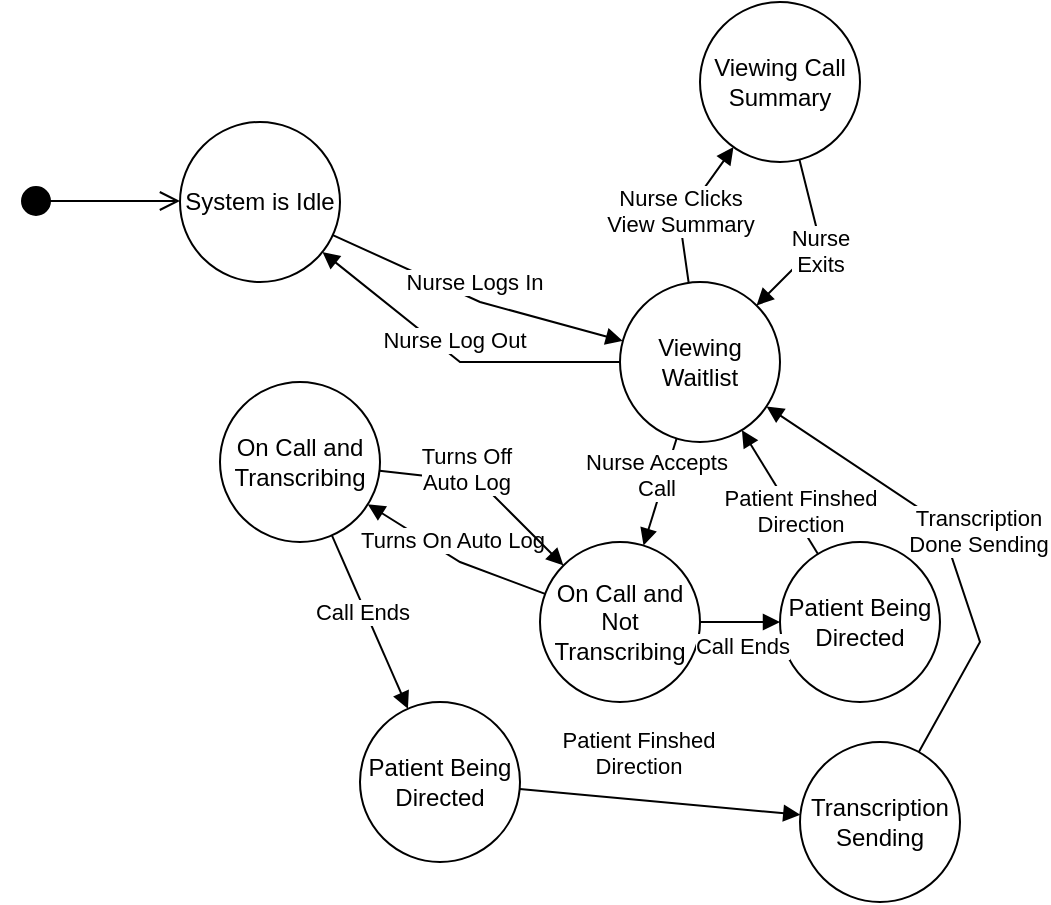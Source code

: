 <mxfile version="24.8.0">
  <diagram name="Page-1" id="sxiHabMewd0oX9gJ2LRB">
    <mxGraphModel dx="918" dy="362" grid="1" gridSize="10" guides="1" tooltips="1" connect="1" arrows="1" fold="1" page="1" pageScale="1" pageWidth="850" pageHeight="1100" math="0" shadow="0">
      <root>
        <mxCell id="0" />
        <mxCell id="1" parent="0" />
        <mxCell id="oJBBDkfFIxPI2WfVs7z5-1" value="System is Idle" style="ellipse;whiteSpace=wrap;html=1;aspect=fixed;" parent="1" vertex="1">
          <mxGeometry x="340" y="220" width="80" height="80" as="geometry" />
        </mxCell>
        <mxCell id="oJBBDkfFIxPI2WfVs7z5-3" value="Nurse Logs In" style="html=1;verticalAlign=bottom;endArrow=block;curved=0;rounded=0;" parent="1" source="oJBBDkfFIxPI2WfVs7z5-1" target="oJBBDkfFIxPI2WfVs7z5-5" edge="1">
          <mxGeometry width="80" relative="1" as="geometry">
            <mxPoint x="250" y="230" as="sourcePoint" />
            <mxPoint x="350" y="310" as="targetPoint" />
            <Array as="points">
              <mxPoint x="490" y="310" />
            </Array>
          </mxGeometry>
        </mxCell>
        <mxCell id="oJBBDkfFIxPI2WfVs7z5-4" value="Nurse Log Out" style="html=1;verticalAlign=bottom;endArrow=block;curved=0;rounded=0;" parent="1" source="oJBBDkfFIxPI2WfVs7z5-5" target="oJBBDkfFIxPI2WfVs7z5-1" edge="1">
          <mxGeometry width="80" relative="1" as="geometry">
            <mxPoint x="340.164" y="336.379" as="sourcePoint" />
            <mxPoint x="220" y="390" as="targetPoint" />
            <Array as="points">
              <mxPoint x="480" y="340" />
            </Array>
          </mxGeometry>
        </mxCell>
        <mxCell id="oJBBDkfFIxPI2WfVs7z5-5" value="Viewing Waitlist" style="ellipse;whiteSpace=wrap;html=1;aspect=fixed;" parent="1" vertex="1">
          <mxGeometry x="560" y="300" width="80" height="80" as="geometry" />
        </mxCell>
        <mxCell id="oJBBDkfFIxPI2WfVs7z5-8" value="On Call and Not Transcribing" style="ellipse;whiteSpace=wrap;html=1;aspect=fixed;" parent="1" vertex="1">
          <mxGeometry x="520" y="430" width="80" height="80" as="geometry" />
        </mxCell>
        <mxCell id="oJBBDkfFIxPI2WfVs7z5-9" value="Nurse Accepts&lt;div&gt;Call&lt;/div&gt;" style="html=1;verticalAlign=bottom;endArrow=block;curved=0;rounded=0;" parent="1" source="oJBBDkfFIxPI2WfVs7z5-5" target="oJBBDkfFIxPI2WfVs7z5-8" edge="1">
          <mxGeometry x="0.25" width="80" relative="1" as="geometry">
            <mxPoint x="540" y="410" as="sourcePoint" />
            <mxPoint x="620" y="410" as="targetPoint" />
            <Array as="points" />
            <mxPoint as="offset" />
          </mxGeometry>
        </mxCell>
        <mxCell id="oJBBDkfFIxPI2WfVs7z5-10" value="On Call and Transcribing" style="ellipse;whiteSpace=wrap;html=1;aspect=fixed;" parent="1" vertex="1">
          <mxGeometry x="360" y="350" width="80" height="80" as="geometry" />
        </mxCell>
        <mxCell id="oJBBDkfFIxPI2WfVs7z5-12" value="Viewing Call Summary" style="ellipse;whiteSpace=wrap;html=1;aspect=fixed;" parent="1" vertex="1">
          <mxGeometry x="600" y="160" width="80" height="80" as="geometry" />
        </mxCell>
        <mxCell id="oJBBDkfFIxPI2WfVs7z5-13" value="Nurse Clicks&lt;div&gt;View Summary&lt;/div&gt;" style="html=1;verticalAlign=bottom;endArrow=block;curved=0;rounded=0;" parent="1" source="oJBBDkfFIxPI2WfVs7z5-5" target="oJBBDkfFIxPI2WfVs7z5-12" edge="1">
          <mxGeometry x="-0.458" y="1" width="80" relative="1" as="geometry">
            <mxPoint x="490" y="250" as="sourcePoint" />
            <mxPoint x="570" y="250" as="targetPoint" />
            <Array as="points">
              <mxPoint x="590" y="270" />
            </Array>
            <mxPoint as="offset" />
          </mxGeometry>
        </mxCell>
        <mxCell id="oJBBDkfFIxPI2WfVs7z5-14" value="Nurse&lt;div&gt;Exits&lt;/div&gt;" style="html=1;verticalAlign=bottom;endArrow=block;curved=0;rounded=0;" parent="1" source="oJBBDkfFIxPI2WfVs7z5-12" target="oJBBDkfFIxPI2WfVs7z5-5" edge="1">
          <mxGeometry x="0.297" y="14" width="80" relative="1" as="geometry">
            <mxPoint x="670" y="290" as="sourcePoint" />
            <mxPoint x="750" y="290" as="targetPoint" />
            <Array as="points">
              <mxPoint x="660" y="280" />
            </Array>
            <mxPoint as="offset" />
          </mxGeometry>
        </mxCell>
        <mxCell id="oJBBDkfFIxPI2WfVs7z5-15" value="Turns On Auto Log" style="html=1;verticalAlign=bottom;endArrow=block;curved=0;rounded=0;" parent="1" source="oJBBDkfFIxPI2WfVs7z5-8" target="oJBBDkfFIxPI2WfVs7z5-10" edge="1">
          <mxGeometry width="80" relative="1" as="geometry">
            <mxPoint x="460" y="480" as="sourcePoint" />
            <mxPoint x="540" y="480" as="targetPoint" />
            <Array as="points">
              <mxPoint x="480" y="440" />
            </Array>
          </mxGeometry>
        </mxCell>
        <mxCell id="oJBBDkfFIxPI2WfVs7z5-16" value="Turns Off&lt;div&gt;Auto Log&lt;/div&gt;" style="html=1;verticalAlign=bottom;endArrow=block;curved=0;rounded=0;" parent="1" source="oJBBDkfFIxPI2WfVs7z5-10" target="oJBBDkfFIxPI2WfVs7z5-8" edge="1">
          <mxGeometry x="-0.035" y="-10" width="80" relative="1" as="geometry">
            <mxPoint x="430" y="570" as="sourcePoint" />
            <mxPoint x="510" y="570" as="targetPoint" />
            <Array as="points">
              <mxPoint x="490" y="400" />
            </Array>
            <mxPoint x="-2" as="offset" />
          </mxGeometry>
        </mxCell>
        <mxCell id="oJBBDkfFIxPI2WfVs7z5-17" value="Transcription Sending" style="ellipse;whiteSpace=wrap;html=1;aspect=fixed;" parent="1" vertex="1">
          <mxGeometry x="650" y="530" width="80" height="80" as="geometry" />
        </mxCell>
        <mxCell id="oJBBDkfFIxPI2WfVs7z5-18" value="Call Ends" style="html=1;verticalAlign=bottom;endArrow=block;curved=0;rounded=0;" parent="1" source="oJBBDkfFIxPI2WfVs7z5-10" target="oJBBDkfFIxPI2WfVs7z5-25" edge="1">
          <mxGeometry x="0.043" y="-5" width="80" relative="1" as="geometry">
            <mxPoint x="230" y="510" as="sourcePoint" />
            <mxPoint x="310" y="510" as="targetPoint" />
            <mxPoint as="offset" />
          </mxGeometry>
        </mxCell>
        <mxCell id="oJBBDkfFIxPI2WfVs7z5-19" value="Transcription&lt;div&gt;Done Sending&lt;/div&gt;" style="html=1;verticalAlign=bottom;endArrow=block;curved=0;rounded=0;" parent="1" source="oJBBDkfFIxPI2WfVs7z5-17" target="oJBBDkfFIxPI2WfVs7z5-5" edge="1">
          <mxGeometry x="-0.121" y="-12" width="80" relative="1" as="geometry">
            <mxPoint x="420" y="390" as="sourcePoint" />
            <mxPoint x="760" y="570" as="targetPoint" />
            <Array as="points">
              <mxPoint x="740" y="480" />
              <mxPoint x="720" y="420" />
            </Array>
            <mxPoint as="offset" />
          </mxGeometry>
        </mxCell>
        <mxCell id="oJBBDkfFIxPI2WfVs7z5-22" value="Patient Being Directed" style="ellipse;whiteSpace=wrap;html=1;aspect=fixed;" parent="1" vertex="1">
          <mxGeometry x="640" y="430" width="80" height="80" as="geometry" />
        </mxCell>
        <mxCell id="oJBBDkfFIxPI2WfVs7z5-23" value="Call Ends" style="html=1;verticalAlign=bottom;endArrow=block;curved=0;rounded=0;" parent="1" source="oJBBDkfFIxPI2WfVs7z5-8" target="oJBBDkfFIxPI2WfVs7z5-22" edge="1">
          <mxGeometry x="0.039" y="-21" width="80" relative="1" as="geometry">
            <mxPoint x="620" y="540" as="sourcePoint" />
            <mxPoint x="700" y="540" as="targetPoint" />
            <mxPoint as="offset" />
          </mxGeometry>
        </mxCell>
        <mxCell id="oJBBDkfFIxPI2WfVs7z5-24" value="Patient Finshed&lt;div&gt;Direction&lt;/div&gt;" style="html=1;verticalAlign=bottom;endArrow=block;curved=0;rounded=0;" parent="1" source="oJBBDkfFIxPI2WfVs7z5-22" target="oJBBDkfFIxPI2WfVs7z5-5" edge="1">
          <mxGeometry x="-0.731" y="4" width="80" relative="1" as="geometry">
            <mxPoint x="690" y="440" as="sourcePoint" />
            <mxPoint x="770" y="440" as="targetPoint" />
            <Array as="points" />
            <mxPoint as="offset" />
          </mxGeometry>
        </mxCell>
        <mxCell id="oJBBDkfFIxPI2WfVs7z5-25" value="Patient Being Directed" style="ellipse;whiteSpace=wrap;html=1;aspect=fixed;" parent="1" vertex="1">
          <mxGeometry x="430" y="510" width="80" height="80" as="geometry" />
        </mxCell>
        <mxCell id="oJBBDkfFIxPI2WfVs7z5-26" value="Patient Finshed&lt;div&gt;Direction&lt;/div&gt;" style="html=1;verticalAlign=bottom;endArrow=block;curved=0;rounded=0;" parent="1" source="oJBBDkfFIxPI2WfVs7z5-25" target="oJBBDkfFIxPI2WfVs7z5-17" edge="1">
          <mxGeometry x="-0.172" y="8" width="80" relative="1" as="geometry">
            <mxPoint x="763" y="534" as="sourcePoint" />
            <mxPoint x="641" y="375" as="targetPoint" />
            <Array as="points" />
            <mxPoint as="offset" />
          </mxGeometry>
        </mxCell>
        <mxCell id="oJBBDkfFIxPI2WfVs7z5-29" value="" style="html=1;verticalAlign=bottom;startArrow=circle;startFill=1;endArrow=open;startSize=6;endSize=8;curved=0;rounded=0;" parent="1" edge="1">
          <mxGeometry width="80" relative="1" as="geometry">
            <mxPoint x="260" y="259.5" as="sourcePoint" />
            <mxPoint x="340" y="259.5" as="targetPoint" />
          </mxGeometry>
        </mxCell>
      </root>
    </mxGraphModel>
  </diagram>
</mxfile>
